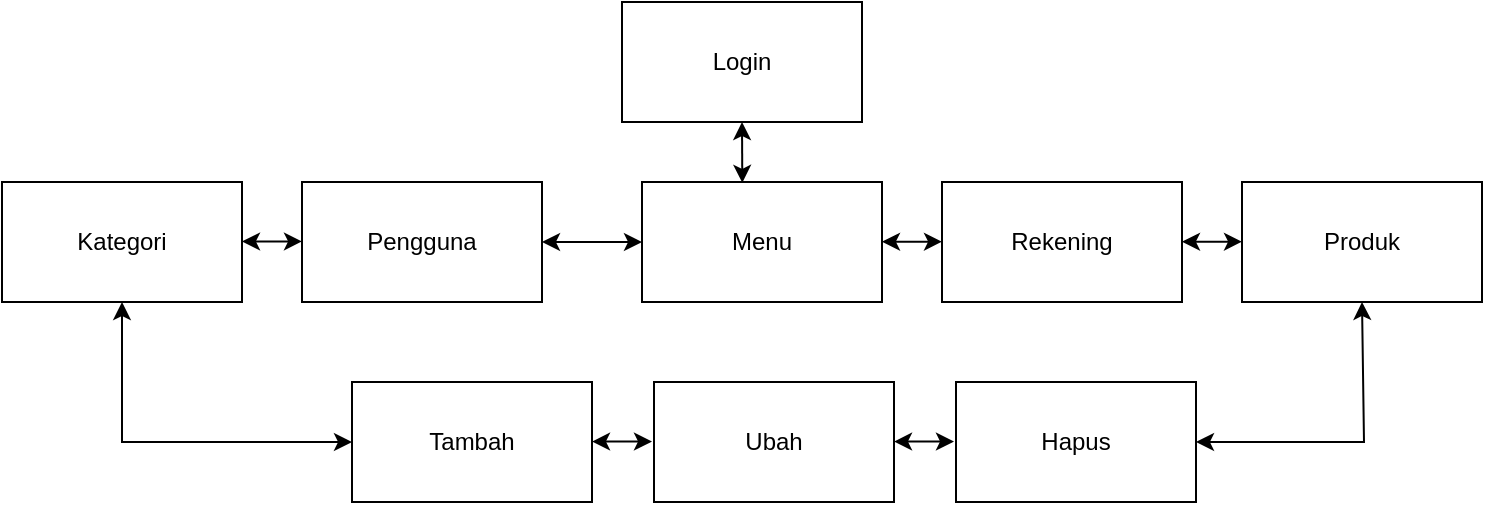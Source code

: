 <mxfile version="20.1.1" type="github">
  <diagram id="aS8nUIl-V_VLN1_AymHf" name="Page-1">
    <mxGraphModel dx="576" dy="344" grid="1" gridSize="10" guides="1" tooltips="1" connect="1" arrows="1" fold="1" page="1" pageScale="1" pageWidth="827" pageHeight="1169" math="0" shadow="0">
      <root>
        <mxCell id="0" />
        <mxCell id="1" parent="0" />
        <mxCell id="H8gTTVKrtMAXyWVlTKZV-1" value="Login" style="rounded=0;whiteSpace=wrap;html=1;" vertex="1" parent="1">
          <mxGeometry x="350" y="70" width="120" height="60" as="geometry" />
        </mxCell>
        <mxCell id="H8gTTVKrtMAXyWVlTKZV-2" value="Kategori" style="rounded=0;whiteSpace=wrap;html=1;" vertex="1" parent="1">
          <mxGeometry x="40" y="160" width="120" height="60" as="geometry" />
        </mxCell>
        <mxCell id="H8gTTVKrtMAXyWVlTKZV-3" value="Pengguna" style="rounded=0;whiteSpace=wrap;html=1;" vertex="1" parent="1">
          <mxGeometry x="190" y="160" width="120" height="60" as="geometry" />
        </mxCell>
        <mxCell id="H8gTTVKrtMAXyWVlTKZV-4" value="Menu" style="rounded=0;whiteSpace=wrap;html=1;" vertex="1" parent="1">
          <mxGeometry x="360" y="160" width="120" height="60" as="geometry" />
        </mxCell>
        <mxCell id="H8gTTVKrtMAXyWVlTKZV-5" value="Rekening" style="rounded=0;whiteSpace=wrap;html=1;" vertex="1" parent="1">
          <mxGeometry x="510" y="160" width="120" height="60" as="geometry" />
        </mxCell>
        <mxCell id="H8gTTVKrtMAXyWVlTKZV-6" value="Produk" style="rounded=0;whiteSpace=wrap;html=1;" vertex="1" parent="1">
          <mxGeometry x="660" y="160" width="120" height="60" as="geometry" />
        </mxCell>
        <mxCell id="H8gTTVKrtMAXyWVlTKZV-7" value="" style="endArrow=classic;startArrow=classic;html=1;rounded=0;entryX=0.5;entryY=1;entryDx=0;entryDy=0;exitX=0.418;exitY=0.007;exitDx=0;exitDy=0;exitPerimeter=0;" edge="1" parent="1" source="H8gTTVKrtMAXyWVlTKZV-4" target="H8gTTVKrtMAXyWVlTKZV-1">
          <mxGeometry width="50" height="50" relative="1" as="geometry">
            <mxPoint x="425" y="180" as="sourcePoint" />
            <mxPoint x="475" y="130" as="targetPoint" />
            <Array as="points" />
          </mxGeometry>
        </mxCell>
        <mxCell id="H8gTTVKrtMAXyWVlTKZV-8" value="" style="endArrow=classic;startArrow=classic;html=1;rounded=0;entryX=0;entryY=0.5;entryDx=0;entryDy=0;exitX=1;exitY=0.5;exitDx=0;exitDy=0;" edge="1" parent="1" source="H8gTTVKrtMAXyWVlTKZV-3" target="H8gTTVKrtMAXyWVlTKZV-4">
          <mxGeometry width="50" height="50" relative="1" as="geometry">
            <mxPoint x="360" y="190" as="sourcePoint" />
            <mxPoint x="400" y="140" as="targetPoint" />
          </mxGeometry>
        </mxCell>
        <mxCell id="H8gTTVKrtMAXyWVlTKZV-9" value="" style="endArrow=classic;startArrow=classic;html=1;rounded=0;entryX=0;entryY=0.5;entryDx=0;entryDy=0;" edge="1" parent="1">
          <mxGeometry width="50" height="50" relative="1" as="geometry">
            <mxPoint x="160" y="189.71" as="sourcePoint" />
            <mxPoint x="190" y="189.71" as="targetPoint" />
          </mxGeometry>
        </mxCell>
        <mxCell id="H8gTTVKrtMAXyWVlTKZV-10" value="" style="endArrow=classic;startArrow=classic;html=1;rounded=0;entryX=0;entryY=0.5;entryDx=0;entryDy=0;" edge="1" parent="1">
          <mxGeometry width="50" height="50" relative="1" as="geometry">
            <mxPoint x="480" y="189.83" as="sourcePoint" />
            <mxPoint x="510" y="189.83" as="targetPoint" />
          </mxGeometry>
        </mxCell>
        <mxCell id="H8gTTVKrtMAXyWVlTKZV-11" value="" style="endArrow=classic;startArrow=classic;html=1;rounded=0;entryX=0;entryY=0.5;entryDx=0;entryDy=0;" edge="1" parent="1">
          <mxGeometry width="50" height="50" relative="1" as="geometry">
            <mxPoint x="630" y="189.83" as="sourcePoint" />
            <mxPoint x="660" y="189.83" as="targetPoint" />
          </mxGeometry>
        </mxCell>
        <mxCell id="H8gTTVKrtMAXyWVlTKZV-12" value="Tambah" style="rounded=0;whiteSpace=wrap;html=1;" vertex="1" parent="1">
          <mxGeometry x="215" y="260" width="120" height="60" as="geometry" />
        </mxCell>
        <mxCell id="H8gTTVKrtMAXyWVlTKZV-13" value="Ubah" style="rounded=0;whiteSpace=wrap;html=1;" vertex="1" parent="1">
          <mxGeometry x="366" y="260" width="120" height="60" as="geometry" />
        </mxCell>
        <mxCell id="H8gTTVKrtMAXyWVlTKZV-14" value="Hapus" style="rounded=0;whiteSpace=wrap;html=1;" vertex="1" parent="1">
          <mxGeometry x="517" y="260" width="120" height="60" as="geometry" />
        </mxCell>
        <mxCell id="H8gTTVKrtMAXyWVlTKZV-15" value="" style="endArrow=classic;startArrow=classic;html=1;rounded=0;exitX=0.5;exitY=1;exitDx=0;exitDy=0;entryX=0;entryY=0.5;entryDx=0;entryDy=0;" edge="1" parent="1" source="H8gTTVKrtMAXyWVlTKZV-2" target="H8gTTVKrtMAXyWVlTKZV-12">
          <mxGeometry width="50" height="50" relative="1" as="geometry">
            <mxPoint x="400" y="340" as="sourcePoint" />
            <mxPoint x="450" y="290" as="targetPoint" />
            <Array as="points">
              <mxPoint x="100" y="290" />
            </Array>
          </mxGeometry>
        </mxCell>
        <mxCell id="H8gTTVKrtMAXyWVlTKZV-16" value="" style="endArrow=classic;startArrow=classic;html=1;rounded=0;entryX=0;entryY=0.5;entryDx=0;entryDy=0;" edge="1" parent="1">
          <mxGeometry width="50" height="50" relative="1" as="geometry">
            <mxPoint x="486" y="289.76" as="sourcePoint" />
            <mxPoint x="516" y="289.76" as="targetPoint" />
          </mxGeometry>
        </mxCell>
        <mxCell id="H8gTTVKrtMAXyWVlTKZV-17" value="" style="endArrow=classic;startArrow=classic;html=1;rounded=0;entryX=0;entryY=0.5;entryDx=0;entryDy=0;" edge="1" parent="1">
          <mxGeometry width="50" height="50" relative="1" as="geometry">
            <mxPoint x="335" y="289.76" as="sourcePoint" />
            <mxPoint x="365" y="289.76" as="targetPoint" />
          </mxGeometry>
        </mxCell>
        <mxCell id="H8gTTVKrtMAXyWVlTKZV-18" value="" style="endArrow=classic;startArrow=classic;html=1;rounded=0;entryX=0;entryY=0.5;entryDx=0;entryDy=0;" edge="1" parent="1">
          <mxGeometry width="50" height="50" relative="1" as="geometry">
            <mxPoint x="720" y="220" as="sourcePoint" />
            <mxPoint x="637" y="290" as="targetPoint" />
            <Array as="points">
              <mxPoint x="721" y="290" />
            </Array>
          </mxGeometry>
        </mxCell>
      </root>
    </mxGraphModel>
  </diagram>
</mxfile>
